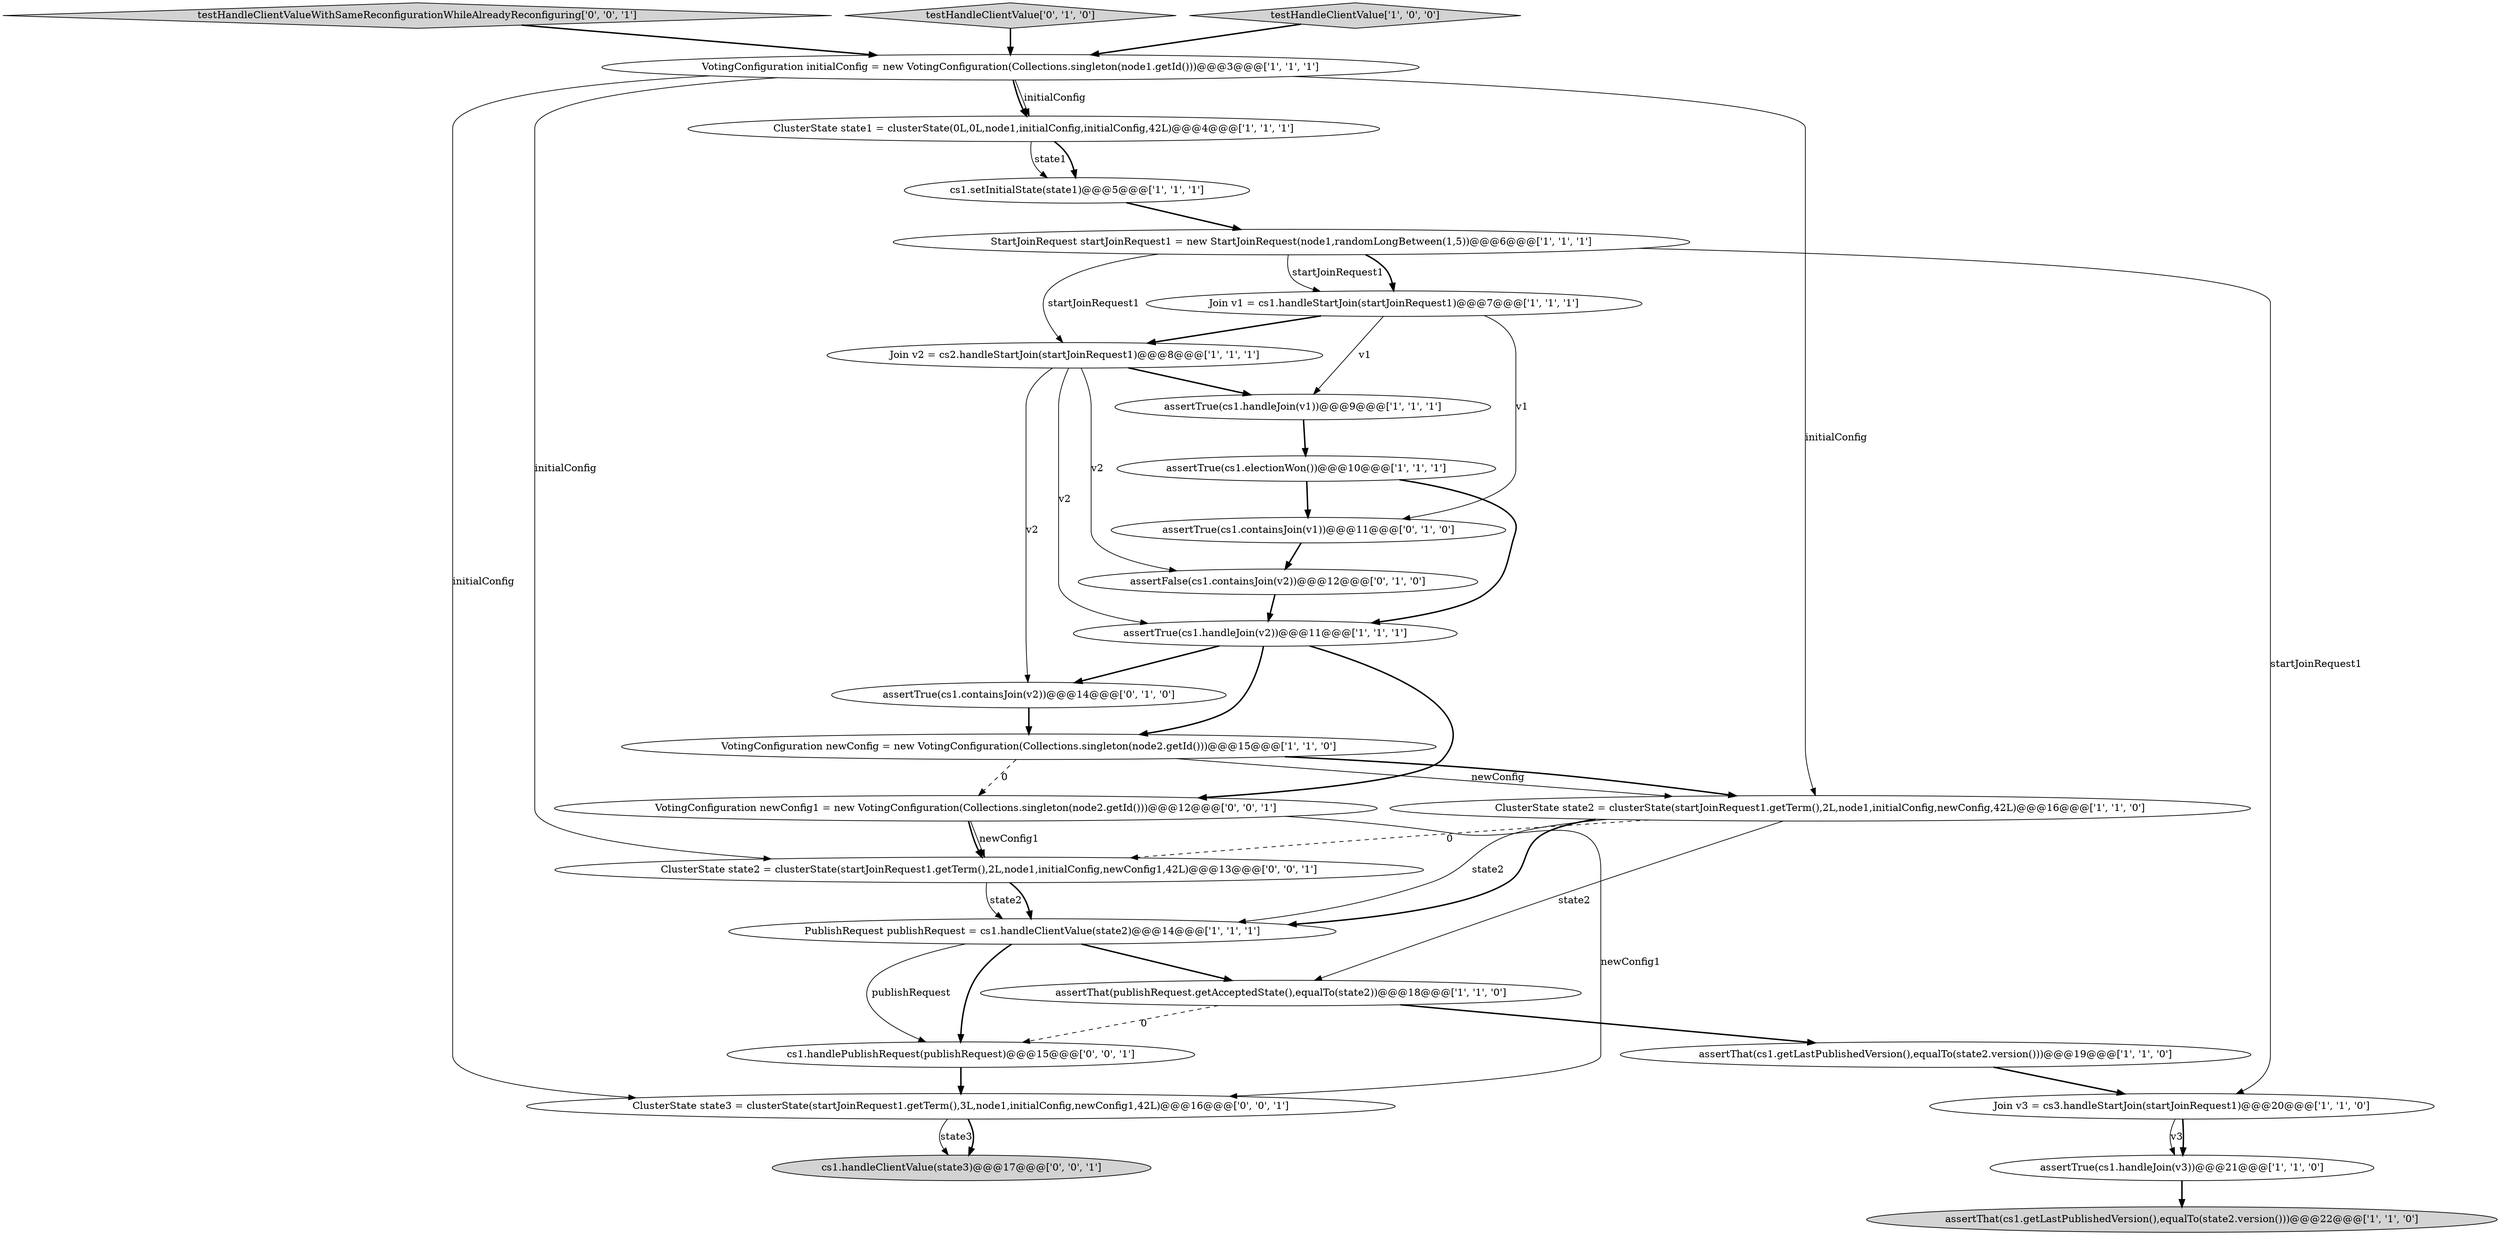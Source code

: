 digraph {
25 [style = filled, label = "testHandleClientValueWithSameReconfigurationWhileAlreadyReconfiguring['0', '0', '1']", fillcolor = lightgray, shape = diamond image = "AAA0AAABBB3BBB"];
22 [style = filled, label = "ClusterState state2 = clusterState(startJoinRequest1.getTerm(),2L,node1,initialConfig,newConfig1,42L)@@@13@@@['0', '0', '1']", fillcolor = white, shape = ellipse image = "AAA0AAABBB3BBB"];
12 [style = filled, label = "ClusterState state1 = clusterState(0L,0L,node1,initialConfig,initialConfig,42L)@@@4@@@['1', '1', '1']", fillcolor = white, shape = ellipse image = "AAA0AAABBB1BBB"];
14 [style = filled, label = "VotingConfiguration initialConfig = new VotingConfiguration(Collections.singleton(node1.getId()))@@@3@@@['1', '1', '1']", fillcolor = white, shape = ellipse image = "AAA0AAABBB1BBB"];
16 [style = filled, label = "assertThat(cs1.getLastPublishedVersion(),equalTo(state2.version()))@@@19@@@['1', '1', '0']", fillcolor = white, shape = ellipse image = "AAA0AAABBB1BBB"];
24 [style = filled, label = "cs1.handlePublishRequest(publishRequest)@@@15@@@['0', '0', '1']", fillcolor = white, shape = ellipse image = "AAA0AAABBB3BBB"];
0 [style = filled, label = "Join v2 = cs2.handleStartJoin(startJoinRequest1)@@@8@@@['1', '1', '1']", fillcolor = white, shape = ellipse image = "AAA0AAABBB1BBB"];
6 [style = filled, label = "PublishRequest publishRequest = cs1.handleClientValue(state2)@@@14@@@['1', '1', '1']", fillcolor = white, shape = ellipse image = "AAA0AAABBB1BBB"];
21 [style = filled, label = "testHandleClientValue['0', '1', '0']", fillcolor = lightgray, shape = diamond image = "AAA0AAABBB2BBB"];
26 [style = filled, label = "ClusterState state3 = clusterState(startJoinRequest1.getTerm(),3L,node1,initialConfig,newConfig1,42L)@@@16@@@['0', '0', '1']", fillcolor = white, shape = ellipse image = "AAA0AAABBB3BBB"];
23 [style = filled, label = "VotingConfiguration newConfig1 = new VotingConfiguration(Collections.singleton(node2.getId()))@@@12@@@['0', '0', '1']", fillcolor = white, shape = ellipse image = "AAA0AAABBB3BBB"];
27 [style = filled, label = "cs1.handleClientValue(state3)@@@17@@@['0', '0', '1']", fillcolor = lightgray, shape = ellipse image = "AAA0AAABBB3BBB"];
8 [style = filled, label = "assertTrue(cs1.handleJoin(v1))@@@9@@@['1', '1', '1']", fillcolor = white, shape = ellipse image = "AAA0AAABBB1BBB"];
4 [style = filled, label = "Join v3 = cs3.handleStartJoin(startJoinRequest1)@@@20@@@['1', '1', '0']", fillcolor = white, shape = ellipse image = "AAA0AAABBB1BBB"];
3 [style = filled, label = "cs1.setInitialState(state1)@@@5@@@['1', '1', '1']", fillcolor = white, shape = ellipse image = "AAA0AAABBB1BBB"];
11 [style = filled, label = "StartJoinRequest startJoinRequest1 = new StartJoinRequest(node1,randomLongBetween(1,5))@@@6@@@['1', '1', '1']", fillcolor = white, shape = ellipse image = "AAA0AAABBB1BBB"];
18 [style = filled, label = "assertTrue(cs1.containsJoin(v2))@@@14@@@['0', '1', '0']", fillcolor = white, shape = ellipse image = "AAA1AAABBB2BBB"];
17 [style = filled, label = "VotingConfiguration newConfig = new VotingConfiguration(Collections.singleton(node2.getId()))@@@15@@@['1', '1', '0']", fillcolor = white, shape = ellipse image = "AAA0AAABBB1BBB"];
10 [style = filled, label = "assertTrue(cs1.handleJoin(v3))@@@21@@@['1', '1', '0']", fillcolor = white, shape = ellipse image = "AAA0AAABBB1BBB"];
20 [style = filled, label = "assertFalse(cs1.containsJoin(v2))@@@12@@@['0', '1', '0']", fillcolor = white, shape = ellipse image = "AAA1AAABBB2BBB"];
5 [style = filled, label = "assertTrue(cs1.electionWon())@@@10@@@['1', '1', '1']", fillcolor = white, shape = ellipse image = "AAA0AAABBB1BBB"];
15 [style = filled, label = "testHandleClientValue['1', '0', '0']", fillcolor = lightgray, shape = diamond image = "AAA0AAABBB1BBB"];
1 [style = filled, label = "assertThat(publishRequest.getAcceptedState(),equalTo(state2))@@@18@@@['1', '1', '0']", fillcolor = white, shape = ellipse image = "AAA0AAABBB1BBB"];
13 [style = filled, label = "Join v1 = cs1.handleStartJoin(startJoinRequest1)@@@7@@@['1', '1', '1']", fillcolor = white, shape = ellipse image = "AAA0AAABBB1BBB"];
7 [style = filled, label = "ClusterState state2 = clusterState(startJoinRequest1.getTerm(),2L,node1,initialConfig,newConfig,42L)@@@16@@@['1', '1', '0']", fillcolor = white, shape = ellipse image = "AAA0AAABBB1BBB"];
19 [style = filled, label = "assertTrue(cs1.containsJoin(v1))@@@11@@@['0', '1', '0']", fillcolor = white, shape = ellipse image = "AAA1AAABBB2BBB"];
2 [style = filled, label = "assertThat(cs1.getLastPublishedVersion(),equalTo(state2.version()))@@@22@@@['1', '1', '0']", fillcolor = lightgray, shape = ellipse image = "AAA0AAABBB1BBB"];
9 [style = filled, label = "assertTrue(cs1.handleJoin(v2))@@@11@@@['1', '1', '1']", fillcolor = white, shape = ellipse image = "AAA0AAABBB1BBB"];
9->18 [style = bold, label=""];
11->13 [style = solid, label="startJoinRequest1"];
23->22 [style = bold, label=""];
5->19 [style = bold, label=""];
22->6 [style = solid, label="state2"];
1->24 [style = dashed, label="0"];
21->14 [style = bold, label=""];
3->11 [style = bold, label=""];
6->24 [style = solid, label="publishRequest"];
10->2 [style = bold, label=""];
8->5 [style = bold, label=""];
0->20 [style = solid, label="v2"];
11->0 [style = solid, label="startJoinRequest1"];
14->26 [style = solid, label="initialConfig"];
16->4 [style = bold, label=""];
22->6 [style = bold, label=""];
13->0 [style = bold, label=""];
14->22 [style = solid, label="initialConfig"];
7->6 [style = solid, label="state2"];
13->19 [style = solid, label="v1"];
7->1 [style = solid, label="state2"];
19->20 [style = bold, label=""];
11->4 [style = solid, label="startJoinRequest1"];
14->7 [style = solid, label="initialConfig"];
23->22 [style = solid, label="newConfig1"];
4->10 [style = solid, label="v3"];
7->6 [style = bold, label=""];
25->14 [style = bold, label=""];
14->12 [style = bold, label=""];
26->27 [style = solid, label="state3"];
6->24 [style = bold, label=""];
0->8 [style = bold, label=""];
5->9 [style = bold, label=""];
26->27 [style = bold, label=""];
17->23 [style = dashed, label="0"];
0->9 [style = solid, label="v2"];
13->8 [style = solid, label="v1"];
12->3 [style = solid, label="state1"];
17->7 [style = solid, label="newConfig"];
15->14 [style = bold, label=""];
7->22 [style = dashed, label="0"];
12->3 [style = bold, label=""];
0->18 [style = solid, label="v2"];
9->17 [style = bold, label=""];
14->12 [style = solid, label="initialConfig"];
11->13 [style = bold, label=""];
4->10 [style = bold, label=""];
18->17 [style = bold, label=""];
9->23 [style = bold, label=""];
20->9 [style = bold, label=""];
17->7 [style = bold, label=""];
23->26 [style = solid, label="newConfig1"];
1->16 [style = bold, label=""];
24->26 [style = bold, label=""];
6->1 [style = bold, label=""];
}
